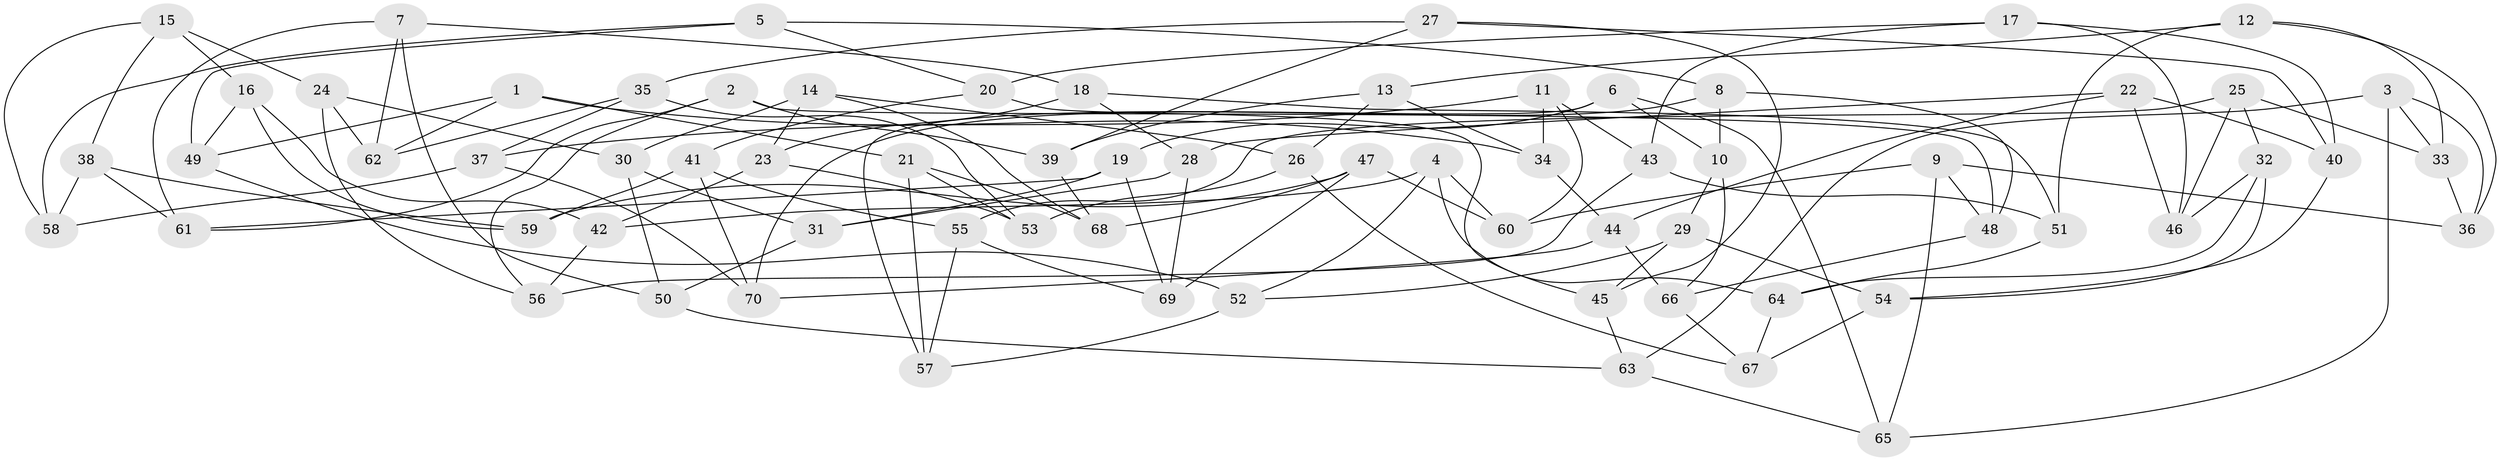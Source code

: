 // Generated by graph-tools (version 1.1) at 2025/57/03/09/25 04:57:21]
// undirected, 70 vertices, 140 edges
graph export_dot {
graph [start="1"]
  node [color=gray90,style=filled];
  1;
  2;
  3;
  4;
  5;
  6;
  7;
  8;
  9;
  10;
  11;
  12;
  13;
  14;
  15;
  16;
  17;
  18;
  19;
  20;
  21;
  22;
  23;
  24;
  25;
  26;
  27;
  28;
  29;
  30;
  31;
  32;
  33;
  34;
  35;
  36;
  37;
  38;
  39;
  40;
  41;
  42;
  43;
  44;
  45;
  46;
  47;
  48;
  49;
  50;
  51;
  52;
  53;
  54;
  55;
  56;
  57;
  58;
  59;
  60;
  61;
  62;
  63;
  64;
  65;
  66;
  67;
  68;
  69;
  70;
  1 -- 49;
  1 -- 21;
  1 -- 34;
  1 -- 62;
  2 -- 56;
  2 -- 39;
  2 -- 61;
  2 -- 48;
  3 -- 65;
  3 -- 63;
  3 -- 36;
  3 -- 33;
  4 -- 60;
  4 -- 64;
  4 -- 42;
  4 -- 52;
  5 -- 49;
  5 -- 58;
  5 -- 8;
  5 -- 20;
  6 -- 19;
  6 -- 65;
  6 -- 10;
  6 -- 57;
  7 -- 62;
  7 -- 18;
  7 -- 61;
  7 -- 50;
  8 -- 10;
  8 -- 70;
  8 -- 48;
  9 -- 48;
  9 -- 65;
  9 -- 60;
  9 -- 36;
  10 -- 66;
  10 -- 29;
  11 -- 34;
  11 -- 37;
  11 -- 43;
  11 -- 60;
  12 -- 36;
  12 -- 51;
  12 -- 33;
  12 -- 13;
  13 -- 39;
  13 -- 26;
  13 -- 34;
  14 -- 30;
  14 -- 26;
  14 -- 23;
  14 -- 68;
  15 -- 24;
  15 -- 38;
  15 -- 16;
  15 -- 58;
  16 -- 42;
  16 -- 59;
  16 -- 49;
  17 -- 43;
  17 -- 46;
  17 -- 20;
  17 -- 40;
  18 -- 23;
  18 -- 28;
  18 -- 51;
  19 -- 61;
  19 -- 69;
  19 -- 31;
  20 -- 41;
  20 -- 45;
  21 -- 57;
  21 -- 68;
  21 -- 53;
  22 -- 40;
  22 -- 46;
  22 -- 44;
  22 -- 28;
  23 -- 53;
  23 -- 42;
  24 -- 56;
  24 -- 30;
  24 -- 62;
  25 -- 55;
  25 -- 33;
  25 -- 46;
  25 -- 32;
  26 -- 53;
  26 -- 67;
  27 -- 45;
  27 -- 39;
  27 -- 35;
  27 -- 40;
  28 -- 31;
  28 -- 69;
  29 -- 52;
  29 -- 54;
  29 -- 45;
  30 -- 50;
  30 -- 31;
  31 -- 50;
  32 -- 64;
  32 -- 54;
  32 -- 46;
  33 -- 36;
  34 -- 44;
  35 -- 53;
  35 -- 37;
  35 -- 62;
  37 -- 58;
  37 -- 70;
  38 -- 59;
  38 -- 61;
  38 -- 58;
  39 -- 68;
  40 -- 54;
  41 -- 70;
  41 -- 59;
  41 -- 55;
  42 -- 56;
  43 -- 51;
  43 -- 56;
  44 -- 70;
  44 -- 66;
  45 -- 63;
  47 -- 69;
  47 -- 68;
  47 -- 60;
  47 -- 59;
  48 -- 66;
  49 -- 52;
  50 -- 63;
  51 -- 64;
  52 -- 57;
  54 -- 67;
  55 -- 57;
  55 -- 69;
  63 -- 65;
  64 -- 67;
  66 -- 67;
}

